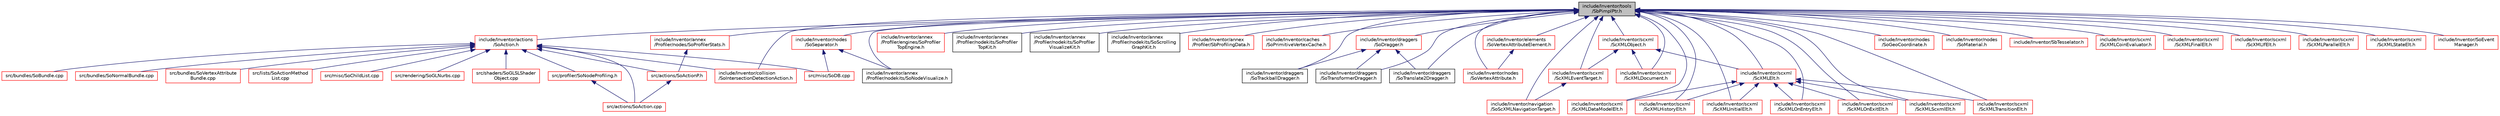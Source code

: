 digraph "include/Inventor/tools/SbPimplPtr.h"
{
 // LATEX_PDF_SIZE
  edge [fontname="Helvetica",fontsize="10",labelfontname="Helvetica",labelfontsize="10"];
  node [fontname="Helvetica",fontsize="10",shape=record];
  Node1 [label="include/Inventor/tools\l/SbPimplPtr.h",height=0.2,width=0.4,color="black", fillcolor="grey75", style="filled", fontcolor="black",tooltip=" "];
  Node1 -> Node2 [dir="back",color="midnightblue",fontsize="10",style="solid",fontname="Helvetica"];
  Node2 [label="include/Inventor/actions\l/SoAction.h",height=0.2,width=0.4,color="red", fillcolor="white", style="filled",URL="$SoAction_8h.html",tooltip=" "];
  Node2 -> Node3 [dir="back",color="midnightblue",fontsize="10",style="solid",fontname="Helvetica"];
  Node3 [label="src/actions/SoAction.cpp",height=0.2,width=0.4,color="red", fillcolor="white", style="filled",URL="$SoAction_8cpp.html",tooltip=" "];
  Node2 -> Node5 [dir="back",color="midnightblue",fontsize="10",style="solid",fontname="Helvetica"];
  Node5 [label="src/actions/SoActionP.h",height=0.2,width=0.4,color="red", fillcolor="white", style="filled",URL="$SoActionP_8h.html",tooltip=" "];
  Node5 -> Node3 [dir="back",color="midnightblue",fontsize="10",style="solid",fontname="Helvetica"];
  Node2 -> Node8 [dir="back",color="midnightblue",fontsize="10",style="solid",fontname="Helvetica"];
  Node8 [label="src/bundles/SoBundle.cpp",height=0.2,width=0.4,color="red", fillcolor="white", style="filled",URL="$SoBundle_8cpp.html",tooltip=" "];
  Node2 -> Node10 [dir="back",color="midnightblue",fontsize="10",style="solid",fontname="Helvetica"];
  Node10 [label="src/bundles/SoNormalBundle.cpp",height=0.2,width=0.4,color="red", fillcolor="white", style="filled",URL="$SoNormalBundle_8cpp.html",tooltip=" "];
  Node2 -> Node11 [dir="back",color="midnightblue",fontsize="10",style="solid",fontname="Helvetica"];
  Node11 [label="src/bundles/SoVertexAttribute\lBundle.cpp",height=0.2,width=0.4,color="red", fillcolor="white", style="filled",URL="$SoVertexAttributeBundle_8cpp.html",tooltip=" "];
  Node2 -> Node12 [dir="back",color="midnightblue",fontsize="10",style="solid",fontname="Helvetica"];
  Node12 [label="src/lists/SoActionMethod\lList.cpp",height=0.2,width=0.4,color="red", fillcolor="white", style="filled",URL="$SoActionMethodList_8cpp.html",tooltip=" "];
  Node2 -> Node14 [dir="back",color="midnightblue",fontsize="10",style="solid",fontname="Helvetica"];
  Node14 [label="src/misc/SoChildList.cpp",height=0.2,width=0.4,color="red", fillcolor="white", style="filled",URL="$SoChildList_8cpp.html",tooltip=" "];
  Node2 -> Node16 [dir="back",color="midnightblue",fontsize="10",style="solid",fontname="Helvetica"];
  Node16 [label="src/misc/SoDB.cpp",height=0.2,width=0.4,color="red", fillcolor="white", style="filled",URL="$SoDB_8cpp.html",tooltip=" "];
  Node2 -> Node17 [dir="back",color="midnightblue",fontsize="10",style="solid",fontname="Helvetica"];
  Node17 [label="src/profiler/SoNodeProfiling.h",height=0.2,width=0.4,color="red", fillcolor="white", style="filled",URL="$SoNodeProfiling_8h.html",tooltip=" "];
  Node17 -> Node3 [dir="back",color="midnightblue",fontsize="10",style="solid",fontname="Helvetica"];
  Node2 -> Node22 [dir="back",color="midnightblue",fontsize="10",style="solid",fontname="Helvetica"];
  Node22 [label="src/rendering/SoGLNurbs.cpp",height=0.2,width=0.4,color="red", fillcolor="white", style="filled",URL="$SoGLNurbs_8cpp.html",tooltip=" "];
  Node2 -> Node24 [dir="back",color="midnightblue",fontsize="10",style="solid",fontname="Helvetica"];
  Node24 [label="src/shaders/SoGLSLShader\lObject.cpp",height=0.2,width=0.4,color="red", fillcolor="white", style="filled",URL="$SoGLSLShaderObject_8cpp.html",tooltip=" "];
  Node2 -> Node119 [dir="back",color="midnightblue",fontsize="10",style="solid",fontname="Helvetica"];
  Node119 [label="include/Inventor/collision\l/SoIntersectionDetectionAction.h",height=0.2,width=0.4,color="red", fillcolor="white", style="filled",URL="$SoIntersectionDetectionAction_8h.html",tooltip=" "];
  Node1 -> Node277 [dir="back",color="midnightblue",fontsize="10",style="solid",fontname="Helvetica"];
  Node277 [label="include/Inventor/annex\l/Profiler/engines/SoProfiler\lTopEngine.h",height=0.2,width=0.4,color="red", fillcolor="white", style="filled",URL="$SoProfilerTopEngine_8h.html",tooltip=" "];
  Node1 -> Node279 [dir="back",color="midnightblue",fontsize="10",style="solid",fontname="Helvetica"];
  Node279 [label="include/Inventor/annex\l/Profiler/nodekits/SoNodeVisualize.h",height=0.2,width=0.4,color="black", fillcolor="white", style="filled",URL="$SoNodeVisualize_8h.html",tooltip=" "];
  Node1 -> Node280 [dir="back",color="midnightblue",fontsize="10",style="solid",fontname="Helvetica"];
  Node280 [label="include/Inventor/annex\l/Profiler/nodekits/SoProfiler\lTopKit.h",height=0.2,width=0.4,color="black", fillcolor="white", style="filled",URL="$SoProfilerTopKit_8h.html",tooltip=" "];
  Node1 -> Node281 [dir="back",color="midnightblue",fontsize="10",style="solid",fontname="Helvetica"];
  Node281 [label="include/Inventor/annex\l/Profiler/nodekits/SoProfiler\lVisualizeKit.h",height=0.2,width=0.4,color="black", fillcolor="white", style="filled",URL="$SoProfilerVisualizeKit_8h.html",tooltip=" "];
  Node1 -> Node282 [dir="back",color="midnightblue",fontsize="10",style="solid",fontname="Helvetica"];
  Node282 [label="include/Inventor/annex\l/Profiler/nodekits/SoScrolling\lGraphKit.h",height=0.2,width=0.4,color="black", fillcolor="white", style="filled",URL="$SoScrollingGraphKit_8h.html",tooltip=" "];
  Node1 -> Node283 [dir="back",color="midnightblue",fontsize="10",style="solid",fontname="Helvetica"];
  Node283 [label="include/Inventor/annex\l/Profiler/nodes/SoProfilerStats.h",height=0.2,width=0.4,color="red", fillcolor="white", style="filled",URL="$SoProfilerStats_8h.html",tooltip=" "];
  Node283 -> Node5 [dir="back",color="midnightblue",fontsize="10",style="solid",fontname="Helvetica"];
  Node1 -> Node284 [dir="back",color="midnightblue",fontsize="10",style="solid",fontname="Helvetica"];
  Node284 [label="include/Inventor/annex\l/Profiler/SbProfilingData.h",height=0.2,width=0.4,color="red", fillcolor="white", style="filled",URL="$SbProfilingData_8h.html",tooltip=" "];
  Node1 -> Node288 [dir="back",color="midnightblue",fontsize="10",style="solid",fontname="Helvetica"];
  Node288 [label="include/Inventor/caches\l/SoPrimitiveVertexCache.h",height=0.2,width=0.4,color="red", fillcolor="white", style="filled",URL="$SoPrimitiveVertexCache_8h.html",tooltip=" "];
  Node1 -> Node119 [dir="back",color="midnightblue",fontsize="10",style="solid",fontname="Helvetica"];
  Node1 -> Node291 [dir="back",color="midnightblue",fontsize="10",style="solid",fontname="Helvetica"];
  Node291 [label="include/Inventor/draggers\l/SoDragger.h",height=0.2,width=0.4,color="red", fillcolor="white", style="filled",URL="$SoDragger_8h.html",tooltip=" "];
  Node291 -> Node308 [dir="back",color="midnightblue",fontsize="10",style="solid",fontname="Helvetica"];
  Node308 [label="include/Inventor/draggers\l/SoTrackballDragger.h",height=0.2,width=0.4,color="black", fillcolor="white", style="filled",URL="$SoTrackballDragger_8h.html",tooltip=" "];
  Node291 -> Node310 [dir="back",color="midnightblue",fontsize="10",style="solid",fontname="Helvetica"];
  Node310 [label="include/Inventor/draggers\l/SoTransformerDragger.h",height=0.2,width=0.4,color="black", fillcolor="white", style="filled",URL="$SoTransformerDragger_8h.html",tooltip=" "];
  Node291 -> Node312 [dir="back",color="midnightblue",fontsize="10",style="solid",fontname="Helvetica"];
  Node312 [label="include/Inventor/draggers\l/SoTranslate2Dragger.h",height=0.2,width=0.4,color="black", fillcolor="white", style="filled",URL="$SoTranslate2Dragger_8h.html",tooltip=" "];
  Node1 -> Node308 [dir="back",color="midnightblue",fontsize="10",style="solid",fontname="Helvetica"];
  Node1 -> Node310 [dir="back",color="midnightblue",fontsize="10",style="solid",fontname="Helvetica"];
  Node1 -> Node312 [dir="back",color="midnightblue",fontsize="10",style="solid",fontname="Helvetica"];
  Node1 -> Node324 [dir="back",color="midnightblue",fontsize="10",style="solid",fontname="Helvetica"];
  Node324 [label="include/Inventor/elements\l/SoVertexAttributeElement.h",height=0.2,width=0.4,color="red", fillcolor="white", style="filled",URL="$SoVertexAttributeElement_8h.html",tooltip=" "];
  Node324 -> Node331 [dir="back",color="midnightblue",fontsize="10",style="solid",fontname="Helvetica"];
  Node331 [label="include/Inventor/nodes\l/SoVertexAttribute.h",height=0.2,width=0.4,color="red", fillcolor="white", style="filled",URL="$SoVertexAttribute_8h.html",tooltip=" "];
  Node1 -> Node332 [dir="back",color="midnightblue",fontsize="10",style="solid",fontname="Helvetica"];
  Node332 [label="include/Inventor/navigation\l/SoScXMLNavigationTarget.h",height=0.2,width=0.4,color="red", fillcolor="white", style="filled",URL="$SoScXMLNavigationTarget_8h.html",tooltip=" "];
  Node1 -> Node352 [dir="back",color="midnightblue",fontsize="10",style="solid",fontname="Helvetica"];
  Node352 [label="include/Inventor/nodes\l/SoGeoCoordinate.h",height=0.2,width=0.4,color="red", fillcolor="white", style="filled",URL="$SoGeoCoordinate_8h.html",tooltip=" "];
  Node1 -> Node354 [dir="back",color="midnightblue",fontsize="10",style="solid",fontname="Helvetica"];
  Node354 [label="include/Inventor/nodes\l/SoMaterial.h",height=0.2,width=0.4,color="red", fillcolor="white", style="filled",URL="$SoMaterial_8h.html",tooltip=" "];
  Node1 -> Node356 [dir="back",color="midnightblue",fontsize="10",style="solid",fontname="Helvetica"];
  Node356 [label="include/Inventor/nodes\l/SoSeparator.h",height=0.2,width=0.4,color="red", fillcolor="white", style="filled",URL="$SoSeparator_8h.html",tooltip=" "];
  Node356 -> Node16 [dir="back",color="midnightblue",fontsize="10",style="solid",fontname="Helvetica"];
  Node356 -> Node279 [dir="back",color="midnightblue",fontsize="10",style="solid",fontname="Helvetica"];
  Node1 -> Node331 [dir="back",color="midnightblue",fontsize="10",style="solid",fontname="Helvetica"];
  Node1 -> Node363 [dir="back",color="midnightblue",fontsize="10",style="solid",fontname="Helvetica"];
  Node363 [label="include/Inventor/SbTesselator.h",height=0.2,width=0.4,color="red", fillcolor="white", style="filled",URL="$SbTesselator_8h.html",tooltip=" "];
  Node1 -> Node367 [dir="back",color="midnightblue",fontsize="10",style="solid",fontname="Helvetica"];
  Node367 [label="include/Inventor/scxml\l/ScXMLCoinEvaluator.h",height=0.2,width=0.4,color="red", fillcolor="white", style="filled",URL="$ScXMLCoinEvaluator_8h.html",tooltip=" "];
  Node1 -> Node374 [dir="back",color="midnightblue",fontsize="10",style="solid",fontname="Helvetica"];
  Node374 [label="include/Inventor/scxml\l/ScXMLDataModelElt.h",height=0.2,width=0.4,color="red", fillcolor="white", style="filled",URL="$ScXMLDataModelElt_8h.html",tooltip=" "];
  Node1 -> Node380 [dir="back",color="midnightblue",fontsize="10",style="solid",fontname="Helvetica"];
  Node380 [label="include/Inventor/scxml\l/ScXMLDocument.h",height=0.2,width=0.4,color="red", fillcolor="white", style="filled",URL="$ScXMLDocument_8h.html",tooltip=" "];
  Node1 -> Node383 [dir="back",color="midnightblue",fontsize="10",style="solid",fontname="Helvetica"];
  Node383 [label="include/Inventor/scxml\l/ScXMLElt.h",height=0.2,width=0.4,color="red", fillcolor="white", style="filled",URL="$ScXMLElt_8h.html",tooltip=" "];
  Node383 -> Node374 [dir="back",color="midnightblue",fontsize="10",style="solid",fontname="Helvetica"];
  Node383 -> Node425 [dir="back",color="midnightblue",fontsize="10",style="solid",fontname="Helvetica"];
  Node425 [label="include/Inventor/scxml\l/ScXMLHistoryElt.h",height=0.2,width=0.4,color="red", fillcolor="white", style="filled",URL="$ScXMLHistoryElt_8h.html",tooltip=" "];
  Node383 -> Node427 [dir="back",color="midnightblue",fontsize="10",style="solid",fontname="Helvetica"];
  Node427 [label="include/Inventor/scxml\l/ScXMLInitialElt.h",height=0.2,width=0.4,color="red", fillcolor="white", style="filled",URL="$ScXMLInitialElt_8h.html",tooltip=" "];
  Node383 -> Node429 [dir="back",color="midnightblue",fontsize="10",style="solid",fontname="Helvetica"];
  Node429 [label="include/Inventor/scxml\l/ScXMLOnEntryElt.h",height=0.2,width=0.4,color="red", fillcolor="white", style="filled",URL="$ScXMLOnEntryElt_8h.html",tooltip=" "];
  Node383 -> Node430 [dir="back",color="midnightblue",fontsize="10",style="solid",fontname="Helvetica"];
  Node430 [label="include/Inventor/scxml\l/ScXMLOnExitElt.h",height=0.2,width=0.4,color="red", fillcolor="white", style="filled",URL="$ScXMLOnExitElt_8h.html",tooltip=" "];
  Node383 -> Node433 [dir="back",color="midnightblue",fontsize="10",style="solid",fontname="Helvetica"];
  Node433 [label="include/Inventor/scxml\l/ScXMLScxmlElt.h",height=0.2,width=0.4,color="red", fillcolor="white", style="filled",URL="$ScXMLScxmlElt_8h.html",tooltip=" "];
  Node383 -> Node434 [dir="back",color="midnightblue",fontsize="10",style="solid",fontname="Helvetica"];
  Node434 [label="include/Inventor/scxml\l/ScXMLTransitionElt.h",height=0.2,width=0.4,color="red", fillcolor="white", style="filled",URL="$ScXMLTransitionElt_8h.html",tooltip=" "];
  Node1 -> Node435 [dir="back",color="midnightblue",fontsize="10",style="solid",fontname="Helvetica"];
  Node435 [label="include/Inventor/scxml\l/ScXMLEventTarget.h",height=0.2,width=0.4,color="red", fillcolor="white", style="filled",URL="$ScXMLEventTarget_8h.html",tooltip=" "];
  Node435 -> Node332 [dir="back",color="midnightblue",fontsize="10",style="solid",fontname="Helvetica"];
  Node1 -> Node388 [dir="back",color="midnightblue",fontsize="10",style="solid",fontname="Helvetica"];
  Node388 [label="include/Inventor/scxml\l/ScXMLFinalElt.h",height=0.2,width=0.4,color="red", fillcolor="white", style="filled",URL="$ScXMLFinalElt_8h.html",tooltip=" "];
  Node1 -> Node425 [dir="back",color="midnightblue",fontsize="10",style="solid",fontname="Helvetica"];
  Node1 -> Node414 [dir="back",color="midnightblue",fontsize="10",style="solid",fontname="Helvetica"];
  Node414 [label="include/Inventor/scxml\l/ScXMLIfElt.h",height=0.2,width=0.4,color="red", fillcolor="white", style="filled",URL="$ScXMLIfElt_8h.html",tooltip=" "];
  Node1 -> Node427 [dir="back",color="midnightblue",fontsize="10",style="solid",fontname="Helvetica"];
  Node1 -> Node438 [dir="back",color="midnightblue",fontsize="10",style="solid",fontname="Helvetica"];
  Node438 [label="include/Inventor/scxml\l/ScXMLObject.h",height=0.2,width=0.4,color="red", fillcolor="white", style="filled",URL="$ScXMLObject_8h.html",tooltip=" "];
  Node438 -> Node380 [dir="back",color="midnightblue",fontsize="10",style="solid",fontname="Helvetica"];
  Node438 -> Node383 [dir="back",color="midnightblue",fontsize="10",style="solid",fontname="Helvetica"];
  Node438 -> Node435 [dir="back",color="midnightblue",fontsize="10",style="solid",fontname="Helvetica"];
  Node1 -> Node429 [dir="back",color="midnightblue",fontsize="10",style="solid",fontname="Helvetica"];
  Node1 -> Node430 [dir="back",color="midnightblue",fontsize="10",style="solid",fontname="Helvetica"];
  Node1 -> Node390 [dir="back",color="midnightblue",fontsize="10",style="solid",fontname="Helvetica"];
  Node390 [label="include/Inventor/scxml\l/ScXMLParallelElt.h",height=0.2,width=0.4,color="red", fillcolor="white", style="filled",URL="$ScXMLParallelElt_8h.html",tooltip=" "];
  Node1 -> Node433 [dir="back",color="midnightblue",fontsize="10",style="solid",fontname="Helvetica"];
  Node1 -> Node391 [dir="back",color="midnightblue",fontsize="10",style="solid",fontname="Helvetica"];
  Node391 [label="include/Inventor/scxml\l/ScXMLStateElt.h",height=0.2,width=0.4,color="red", fillcolor="white", style="filled",URL="$ScXMLStateElt_8h.html",tooltip=" "];
  Node1 -> Node434 [dir="back",color="midnightblue",fontsize="10",style="solid",fontname="Helvetica"];
  Node1 -> Node456 [dir="back",color="midnightblue",fontsize="10",style="solid",fontname="Helvetica"];
  Node456 [label="include/Inventor/SoEvent\lManager.h",height=0.2,width=0.4,color="red", fillcolor="white", style="filled",URL="$SoEventManager_8h.html",tooltip=" "];
}
